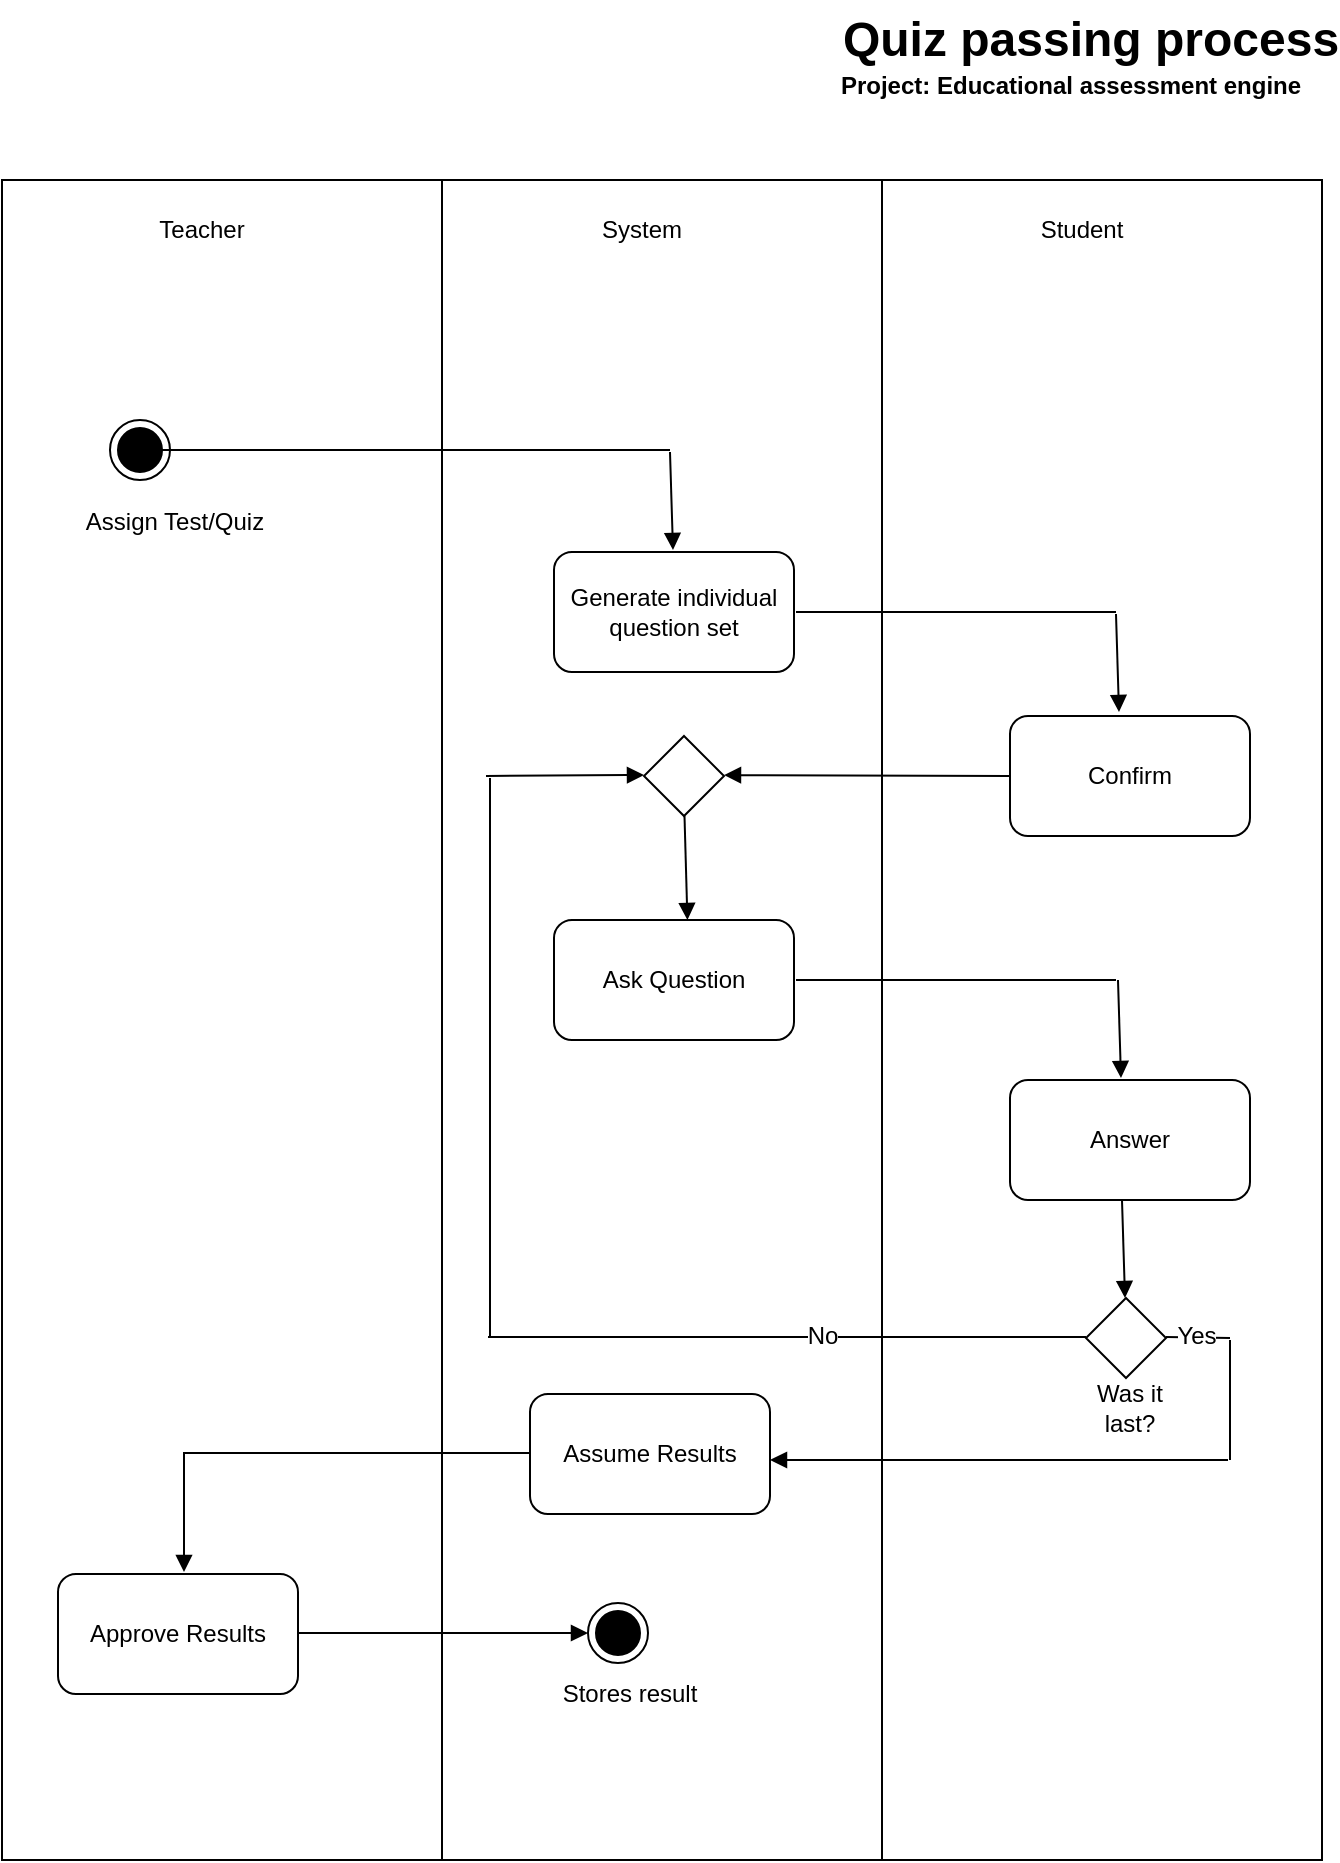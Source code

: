 <mxfile version="21.6.9" type="device">
  <diagram name="Página-1" id="lQ-_CWVHKCiw_N8Onup3">
    <mxGraphModel dx="1434" dy="758" grid="1" gridSize="10" guides="1" tooltips="1" connect="1" arrows="1" fold="1" page="1" pageScale="1" pageWidth="827" pageHeight="1169" math="0" shadow="0">
      <root>
        <mxCell id="0" />
        <mxCell id="1" parent="0" />
        <mxCell id="fudkjDu3Hi-8wt6hOdGF-5" value="" style="rounded=0;whiteSpace=wrap;html=1;" vertex="1" parent="1">
          <mxGeometry x="86" y="120" width="220" height="840" as="geometry" />
        </mxCell>
        <mxCell id="fudkjDu3Hi-8wt6hOdGF-1" value="Quiz passing process" style="text;strokeColor=none;fillColor=none;html=1;fontSize=24;fontStyle=1;verticalAlign=middle;align=center;" vertex="1" parent="1">
          <mxGeometry x="580" y="30" width="100" height="40" as="geometry" />
        </mxCell>
        <mxCell id="fudkjDu3Hi-8wt6hOdGF-2" value="Project: Educational assessment engine" style="text;align=center;fontStyle=1;verticalAlign=middle;spacingLeft=3;spacingRight=3;strokeColor=none;rotatable=0;points=[[0,0.5],[1,0.5]];portConstraint=eastwest;html=1;" vertex="1" parent="1">
          <mxGeometry x="580" y="60" width="80" height="26" as="geometry" />
        </mxCell>
        <mxCell id="fudkjDu3Hi-8wt6hOdGF-3" style="edgeStyle=orthogonalEdgeStyle;rounded=0;orthogonalLoop=1;jettySize=auto;html=1;exitX=1;exitY=0.5;exitDx=0;exitDy=0;" edge="1" parent="1" source="fudkjDu3Hi-8wt6hOdGF-2" target="fudkjDu3Hi-8wt6hOdGF-2">
          <mxGeometry relative="1" as="geometry" />
        </mxCell>
        <mxCell id="fudkjDu3Hi-8wt6hOdGF-4" value="Teacher" style="text;html=1;strokeColor=none;fillColor=none;align=center;verticalAlign=middle;whiteSpace=wrap;rounded=0;" vertex="1" parent="1">
          <mxGeometry x="156" y="130" width="60" height="30" as="geometry" />
        </mxCell>
        <mxCell id="fudkjDu3Hi-8wt6hOdGF-6" value="" style="rounded=0;whiteSpace=wrap;html=1;" vertex="1" parent="1">
          <mxGeometry x="306" y="120" width="220" height="840" as="geometry" />
        </mxCell>
        <mxCell id="fudkjDu3Hi-8wt6hOdGF-7" value="System" style="text;html=1;strokeColor=none;fillColor=none;align=center;verticalAlign=middle;whiteSpace=wrap;rounded=0;" vertex="1" parent="1">
          <mxGeometry x="376" y="130" width="60" height="30" as="geometry" />
        </mxCell>
        <mxCell id="fudkjDu3Hi-8wt6hOdGF-8" value="" style="rounded=0;whiteSpace=wrap;html=1;" vertex="1" parent="1">
          <mxGeometry x="526" y="120" width="220" height="840" as="geometry" />
        </mxCell>
        <mxCell id="fudkjDu3Hi-8wt6hOdGF-9" value="Student" style="text;html=1;strokeColor=none;fillColor=none;align=center;verticalAlign=middle;whiteSpace=wrap;rounded=0;" vertex="1" parent="1">
          <mxGeometry x="596" y="130" width="60" height="30" as="geometry" />
        </mxCell>
        <mxCell id="fudkjDu3Hi-8wt6hOdGF-10" value="" style="ellipse;html=1;shape=endState;fillColor=#000000;strokeColor=#000000;" vertex="1" parent="1">
          <mxGeometry x="140" y="240" width="30" height="30" as="geometry" />
        </mxCell>
        <mxCell id="fudkjDu3Hi-8wt6hOdGF-11" value="" style="line;strokeWidth=1;fillColor=none;align=left;verticalAlign=middle;spacingTop=-1;spacingLeft=3;spacingRight=3;rotatable=0;labelPosition=right;points=[];portConstraint=eastwest;strokeColor=inherit;" vertex="1" parent="1">
          <mxGeometry x="166" y="251" width="254" height="8" as="geometry" />
        </mxCell>
        <mxCell id="fudkjDu3Hi-8wt6hOdGF-12" value="" style="endArrow=block;html=1;rounded=0;endFill=1;" edge="1" parent="1">
          <mxGeometry width="50" height="50" relative="1" as="geometry">
            <mxPoint x="420" y="256" as="sourcePoint" />
            <mxPoint x="421.5" y="305" as="targetPoint" />
          </mxGeometry>
        </mxCell>
        <mxCell id="fudkjDu3Hi-8wt6hOdGF-13" value="Generate individual question set" style="rounded=1;whiteSpace=wrap;html=1;" vertex="1" parent="1">
          <mxGeometry x="362" y="306.0" width="120" height="60" as="geometry" />
        </mxCell>
        <mxCell id="fudkjDu3Hi-8wt6hOdGF-14" value="" style="line;strokeWidth=1;fillColor=none;align=left;verticalAlign=middle;spacingTop=-1;spacingLeft=3;spacingRight=3;rotatable=0;labelPosition=right;points=[];portConstraint=eastwest;strokeColor=inherit;" vertex="1" parent="1">
          <mxGeometry x="483" y="332" width="160" height="8" as="geometry" />
        </mxCell>
        <mxCell id="fudkjDu3Hi-8wt6hOdGF-15" value="" style="endArrow=block;html=1;rounded=0;endFill=1;" edge="1" parent="1">
          <mxGeometry width="50" height="50" relative="1" as="geometry">
            <mxPoint x="643" y="337" as="sourcePoint" />
            <mxPoint x="644.5" y="386" as="targetPoint" />
          </mxGeometry>
        </mxCell>
        <mxCell id="fudkjDu3Hi-8wt6hOdGF-16" value="Confirm" style="rounded=1;whiteSpace=wrap;html=1;" vertex="1" parent="1">
          <mxGeometry x="590" y="388.0" width="120" height="60" as="geometry" />
        </mxCell>
        <mxCell id="fudkjDu3Hi-8wt6hOdGF-17" value="" style="endArrow=block;html=1;rounded=0;endFill=1;entryX=0.7;entryY=0.522;entryDx=0;entryDy=0;entryPerimeter=0;exitX=0;exitY=0.5;exitDx=0;exitDy=0;" edge="1" parent="1" source="fudkjDu3Hi-8wt6hOdGF-16">
          <mxGeometry width="50" height="50" relative="1" as="geometry">
            <mxPoint x="577" y="417.5" as="sourcePoint" />
            <mxPoint x="447" y="417.54" as="targetPoint" />
          </mxGeometry>
        </mxCell>
        <mxCell id="fudkjDu3Hi-8wt6hOdGF-18" value="" style="rhombus;whiteSpace=wrap;html=1;" vertex="1" parent="1">
          <mxGeometry x="407" y="398" width="40" height="40" as="geometry" />
        </mxCell>
        <mxCell id="fudkjDu3Hi-8wt6hOdGF-19" value="" style="endArrow=block;html=1;rounded=0;endFill=1;entryX=0.556;entryY=0;entryDx=0;entryDy=0;entryPerimeter=0;" edge="1" parent="1" target="fudkjDu3Hi-8wt6hOdGF-20">
          <mxGeometry width="50" height="50" relative="1" as="geometry">
            <mxPoint x="427.25" y="438" as="sourcePoint" />
            <mxPoint x="428.75" y="487" as="targetPoint" />
          </mxGeometry>
        </mxCell>
        <mxCell id="fudkjDu3Hi-8wt6hOdGF-20" value="Ask Question" style="rounded=1;whiteSpace=wrap;html=1;" vertex="1" parent="1">
          <mxGeometry x="362" y="490.0" width="120" height="60" as="geometry" />
        </mxCell>
        <mxCell id="fudkjDu3Hi-8wt6hOdGF-21" value="" style="line;strokeWidth=1;fillColor=none;align=left;verticalAlign=middle;spacingTop=-1;spacingLeft=3;spacingRight=3;rotatable=0;labelPosition=right;points=[];portConstraint=eastwest;strokeColor=inherit;" vertex="1" parent="1">
          <mxGeometry x="483" y="516" width="160" height="8" as="geometry" />
        </mxCell>
        <mxCell id="fudkjDu3Hi-8wt6hOdGF-22" value="" style="endArrow=block;html=1;rounded=0;endFill=1;" edge="1" parent="1">
          <mxGeometry width="50" height="50" relative="1" as="geometry">
            <mxPoint x="644" y="520" as="sourcePoint" />
            <mxPoint x="645.5" y="569" as="targetPoint" />
          </mxGeometry>
        </mxCell>
        <mxCell id="fudkjDu3Hi-8wt6hOdGF-23" value="Answer" style="rounded=1;whiteSpace=wrap;html=1;" vertex="1" parent="1">
          <mxGeometry x="590" y="570.0" width="120" height="60" as="geometry" />
        </mxCell>
        <mxCell id="fudkjDu3Hi-8wt6hOdGF-24" value="" style="endArrow=block;html=1;rounded=0;endFill=1;" edge="1" parent="1">
          <mxGeometry width="50" height="50" relative="1" as="geometry">
            <mxPoint x="646" y="630" as="sourcePoint" />
            <mxPoint x="647.5" y="679" as="targetPoint" />
          </mxGeometry>
        </mxCell>
        <mxCell id="fudkjDu3Hi-8wt6hOdGF-25" value="" style="rhombus;whiteSpace=wrap;html=1;" vertex="1" parent="1">
          <mxGeometry x="628" y="679" width="40" height="40" as="geometry" />
        </mxCell>
        <mxCell id="fudkjDu3Hi-8wt6hOdGF-26" value="" style="endArrow=none;html=1;rounded=0;" edge="1" parent="1">
          <mxGeometry width="50" height="50" relative="1" as="geometry">
            <mxPoint x="668" y="698.5" as="sourcePoint" />
            <mxPoint x="700" y="699" as="targetPoint" />
          </mxGeometry>
        </mxCell>
        <mxCell id="fudkjDu3Hi-8wt6hOdGF-27" value="&lt;font style=&quot;font-size: 12px;&quot;&gt;Yes&lt;/font&gt;" style="edgeLabel;html=1;align=center;verticalAlign=middle;resizable=0;points=[];" vertex="1" connectable="0" parent="fudkjDu3Hi-8wt6hOdGF-26">
          <mxGeometry x="-0.063" y="1" relative="1" as="geometry">
            <mxPoint as="offset" />
          </mxGeometry>
        </mxCell>
        <mxCell id="fudkjDu3Hi-8wt6hOdGF-28" value="" style="endArrow=none;html=1;rounded=0;" edge="1" parent="1">
          <mxGeometry width="50" height="50" relative="1" as="geometry">
            <mxPoint x="700" y="760" as="sourcePoint" />
            <mxPoint x="700" y="700" as="targetPoint" />
          </mxGeometry>
        </mxCell>
        <mxCell id="fudkjDu3Hi-8wt6hOdGF-30" value="" style="endArrow=none;html=1;rounded=0;" edge="1" parent="1">
          <mxGeometry width="50" height="50" relative="1" as="geometry">
            <mxPoint x="177" y="756.5" as="sourcePoint" />
            <mxPoint x="350" y="756.5" as="targetPoint" />
          </mxGeometry>
        </mxCell>
        <mxCell id="fudkjDu3Hi-8wt6hOdGF-32" value="Assume Results" style="rounded=1;whiteSpace=wrap;html=1;" vertex="1" parent="1">
          <mxGeometry x="350" y="727.0" width="120" height="60" as="geometry" />
        </mxCell>
        <mxCell id="fudkjDu3Hi-8wt6hOdGF-33" value="" style="endArrow=block;html=1;rounded=0;endFill=1;" edge="1" parent="1">
          <mxGeometry width="50" height="50" relative="1" as="geometry">
            <mxPoint x="699" y="760" as="sourcePoint" />
            <mxPoint x="470" y="760" as="targetPoint" />
          </mxGeometry>
        </mxCell>
        <mxCell id="fudkjDu3Hi-8wt6hOdGF-34" value="Was it last?" style="text;html=1;strokeColor=none;fillColor=none;align=center;verticalAlign=middle;whiteSpace=wrap;rounded=0;" vertex="1" parent="1">
          <mxGeometry x="620" y="719" width="60" height="30" as="geometry" />
        </mxCell>
        <mxCell id="fudkjDu3Hi-8wt6hOdGF-37" value="" style="endArrow=block;html=1;rounded=0;endFill=1;" edge="1" parent="1">
          <mxGeometry width="50" height="50" relative="1" as="geometry">
            <mxPoint x="177" y="756" as="sourcePoint" />
            <mxPoint x="177" y="816" as="targetPoint" />
          </mxGeometry>
        </mxCell>
        <mxCell id="fudkjDu3Hi-8wt6hOdGF-38" value="Approve Results" style="rounded=1;whiteSpace=wrap;html=1;" vertex="1" parent="1">
          <mxGeometry x="114" y="817.0" width="120" height="60" as="geometry" />
        </mxCell>
        <mxCell id="fudkjDu3Hi-8wt6hOdGF-39" value="" style="endArrow=block;html=1;rounded=0;endFill=1;" edge="1" parent="1" target="fudkjDu3Hi-8wt6hOdGF-40">
          <mxGeometry width="50" height="50" relative="1" as="geometry">
            <mxPoint x="234" y="846.5" as="sourcePoint" />
            <mxPoint x="394" y="846.5" as="targetPoint" />
          </mxGeometry>
        </mxCell>
        <mxCell id="fudkjDu3Hi-8wt6hOdGF-40" value="" style="ellipse;html=1;shape=endState;fillColor=#000000;strokeColor=#000000;" vertex="1" parent="1">
          <mxGeometry x="379" y="831.5" width="30" height="30" as="geometry" />
        </mxCell>
        <mxCell id="fudkjDu3Hi-8wt6hOdGF-44" value="" style="endArrow=none;html=1;rounded=0;" edge="1" parent="1">
          <mxGeometry width="50" height="50" relative="1" as="geometry">
            <mxPoint x="329" y="698.5" as="sourcePoint" />
            <mxPoint x="628" y="698.5" as="targetPoint" />
          </mxGeometry>
        </mxCell>
        <mxCell id="fudkjDu3Hi-8wt6hOdGF-45" value="&lt;font style=&quot;font-size: 12px;&quot;&gt;No&lt;/font&gt;" style="edgeLabel;html=1;align=center;verticalAlign=middle;resizable=0;points=[];" vertex="1" connectable="0" parent="fudkjDu3Hi-8wt6hOdGF-44">
          <mxGeometry x="0.114" y="-3" relative="1" as="geometry">
            <mxPoint y="-4" as="offset" />
          </mxGeometry>
        </mxCell>
        <mxCell id="fudkjDu3Hi-8wt6hOdGF-46" value="" style="endArrow=none;html=1;rounded=0;" edge="1" parent="1">
          <mxGeometry width="50" height="50" relative="1" as="geometry">
            <mxPoint x="330" y="698" as="sourcePoint" />
            <mxPoint x="330" y="419" as="targetPoint" />
          </mxGeometry>
        </mxCell>
        <mxCell id="fudkjDu3Hi-8wt6hOdGF-47" value="" style="endArrow=block;html=1;rounded=0;endFill=1;" edge="1" parent="1">
          <mxGeometry width="50" height="50" relative="1" as="geometry">
            <mxPoint x="328" y="418" as="sourcePoint" />
            <mxPoint x="407" y="417.5" as="targetPoint" />
          </mxGeometry>
        </mxCell>
        <mxCell id="fudkjDu3Hi-8wt6hOdGF-48" value="Stores result" style="text;html=1;strokeColor=none;fillColor=none;align=center;verticalAlign=middle;whiteSpace=wrap;rounded=0;" vertex="1" parent="1">
          <mxGeometry x="362" y="861.5" width="76" height="30" as="geometry" />
        </mxCell>
        <mxCell id="fudkjDu3Hi-8wt6hOdGF-49" value="Assign Test/Quiz" style="text;html=1;strokeColor=none;fillColor=none;align=center;verticalAlign=middle;whiteSpace=wrap;rounded=0;" vertex="1" parent="1">
          <mxGeometry x="125" y="276" width="95" height="30" as="geometry" />
        </mxCell>
      </root>
    </mxGraphModel>
  </diagram>
</mxfile>
